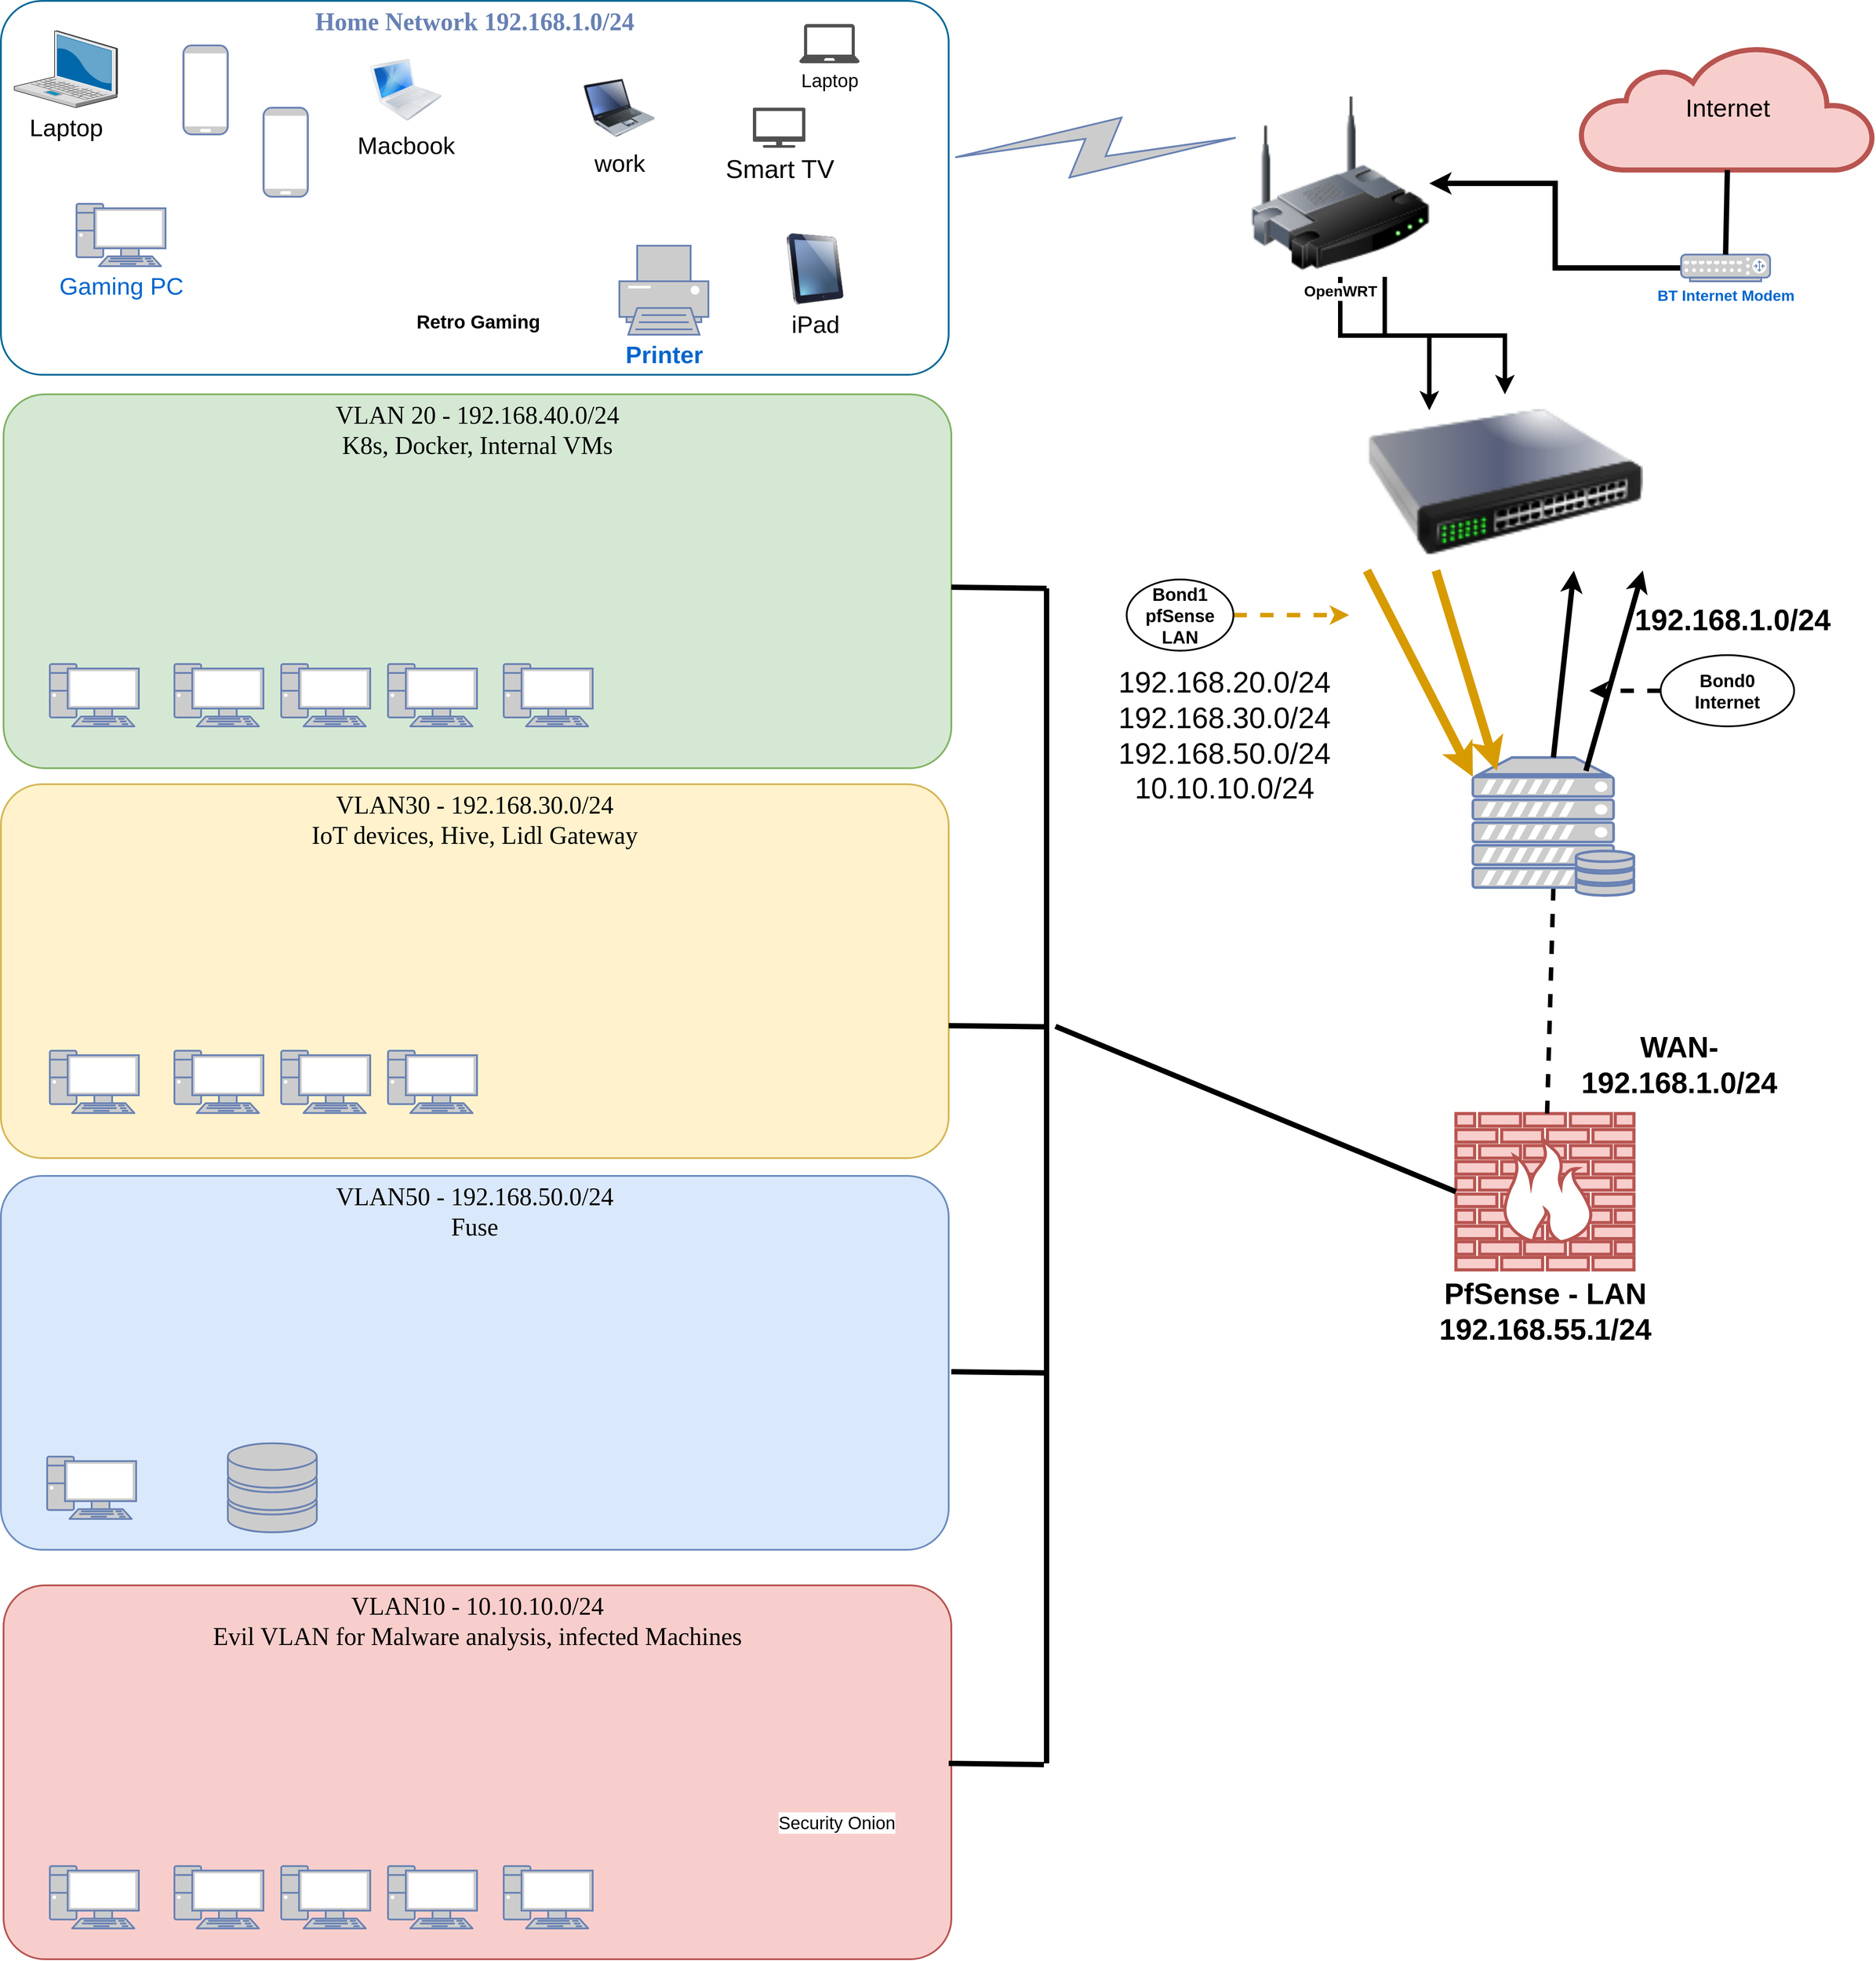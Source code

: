 <mxfile version="20.0.4" type="github">
  <diagram name="Page-1" id="bfe91b75-5d2c-26a0-9c1d-138518896778">
    <mxGraphModel dx="2426" dy="1358" grid="1" gridSize="10" guides="1" tooltips="1" connect="1" arrows="1" fold="1" page="1" pageScale="1" pageWidth="1100" pageHeight="850" background="none" math="0" shadow="0">
      <root>
        <mxCell id="0" />
        <mxCell id="1" parent="0" />
        <mxCell id="NYhFjM4AT_t--Yr5wofG-42" value="VLAN50 - 192.168.50.0/24&lt;br&gt;Fuse" style="rounded=1;whiteSpace=wrap;html=1;shadow=0;comic=0;strokeColor=#6c8ebf;strokeWidth=2;fillColor=#dae8fc;fontFamily=Verdana;fontSize=28;align=center;arcSize=11;verticalAlign=top;" parent="1" vertex="1">
          <mxGeometry x="75" y="1340" width="1065" height="420" as="geometry" />
        </mxCell>
        <mxCell id="7c3789c024ecab99-82" value="VLAN10 - 10.10.10.0/24&lt;br&gt;Evil VLAN for Malware analysis, infected Machines" style="rounded=1;whiteSpace=wrap;html=1;shadow=0;comic=0;strokeColor=#b85450;strokeWidth=2;fillColor=#f8cecc;fontFamily=Verdana;fontSize=28;align=center;arcSize=11;verticalAlign=top;" parent="1" vertex="1">
          <mxGeometry x="78" y="1800" width="1065" height="420" as="geometry" />
        </mxCell>
        <mxCell id="7c3789c024ecab99-81" value="VLAN30 - 192.168.30.0/24&lt;br&gt;IoT devices, Hive, Lidl Gateway" style="rounded=1;whiteSpace=wrap;html=1;shadow=0;comic=0;strokeColor=#d6b656;strokeWidth=2;fillColor=#fff2cc;fontFamily=Verdana;fontSize=28;align=center;arcSize=11;verticalAlign=top;" parent="1" vertex="1">
          <mxGeometry x="75" y="900" width="1065" height="420" as="geometry" />
        </mxCell>
        <mxCell id="7c3789c024ecab99-79" value="VLAN 20 - 192.168.40.0/24&lt;br&gt;K8s, Docker, Internal VMs" style="rounded=1;whiteSpace=wrap;html=1;shadow=0;comic=0;strokeColor=#82b366;strokeWidth=2;fillColor=#d5e8d4;fontFamily=Verdana;fontSize=28;align=center;arcSize=11;verticalAlign=top;" parent="1" vertex="1">
          <mxGeometry x="78" y="462" width="1065" height="420" as="geometry" />
        </mxCell>
        <mxCell id="7c3789c024ecab99-78" value="Home Network 192.168.1.0/24" style="rounded=1;whiteSpace=wrap;html=1;shadow=0;comic=0;strokeColor=#036897;strokeWidth=2;fillColor=none;fontFamily=Verdana;fontSize=28;fontColor=#6881B3;align=center;arcSize=11;verticalAlign=top;fontStyle=1" parent="1" vertex="1">
          <mxGeometry x="75" y="20" width="1065" height="420" as="geometry" />
        </mxCell>
        <mxCell id="7c3789c024ecab99-8" value="PfSense - LAN&lt;br&gt;192.168.55.1/24" style="verticalAlign=top;verticalLabelPosition=bottom;labelPosition=center;align=center;html=1;fillColor=#f8cecc;strokeColor=#b85450;gradientDirection=north;strokeWidth=2;shape=mxgraph.networks.firewall;rounded=0;shadow=0;comic=0;fontSize=33;fontStyle=1" parent="1" vertex="1">
          <mxGeometry x="1710" y="1270" width="200" height="175.59" as="geometry" />
        </mxCell>
        <mxCell id="7c3789c024ecab99-52" style="edgeStyle=none;html=1;labelBackgroundColor=none;endArrow=none;endFill=0;strokeWidth=5;fontFamily=Verdana;fontSize=15;fontColor=#036897;exitX=0.5;exitY=0.94;exitDx=0;exitDy=0;exitPerimeter=0;dashed=1;" parent="1" source="7c3789c024ecab99-58" target="7c3789c024ecab99-8" edge="1">
          <mxGeometry relative="1" as="geometry">
            <mxPoint x="1781.0" y="907" as="targetPoint" />
          </mxGeometry>
        </mxCell>
        <mxCell id="7c3789c024ecab99-6" value="Printer" style="fontColor=#0066CC;verticalAlign=top;verticalLabelPosition=bottom;labelPosition=center;align=center;html=1;fillColor=#CCCCCC;strokeColor=#6881B3;gradientColor=none;gradientDirection=north;strokeWidth=2;shape=mxgraph.networks.printer;rounded=0;shadow=0;comic=0;fontStyle=1;fontSize=27;" parent="1" vertex="1">
          <mxGeometry x="770.0" y="295" width="100" height="100" as="geometry" />
        </mxCell>
        <mxCell id="7c3789c024ecab99-12" value="" style="fontColor=#0066CC;verticalAlign=top;verticalLabelPosition=bottom;labelPosition=center;align=center;html=1;fillColor=#CCCCCC;strokeColor=#6881B3;gradientColor=none;gradientDirection=north;strokeWidth=2;shape=mxgraph.networks.mobile;rounded=0;shadow=0;comic=0;" parent="1" vertex="1">
          <mxGeometry x="280.0" y="70" width="50" height="100" as="geometry" />
        </mxCell>
        <mxCell id="7c3789c024ecab99-20" value="" style="fontColor=#0066CC;verticalAlign=top;verticalLabelPosition=bottom;labelPosition=center;align=center;html=1;fillColor=#CCCCCC;strokeColor=#6881B3;gradientColor=none;gradientDirection=north;strokeWidth=2;shape=mxgraph.networks.pc;rounded=0;shadow=0;comic=0;" parent="1" vertex="1">
          <mxGeometry x="130.0" y="765" width="100" height="70" as="geometry" />
        </mxCell>
        <mxCell id="7c3789c024ecab99-21" value="" style="fontColor=#0066CC;verticalAlign=top;verticalLabelPosition=bottom;labelPosition=center;align=center;html=1;fillColor=#CCCCCC;strokeColor=#6881B3;gradientColor=none;gradientDirection=north;strokeWidth=2;shape=mxgraph.networks.pc;rounded=0;shadow=0;comic=0;" parent="1" vertex="1">
          <mxGeometry x="270.0" y="765" width="100" height="70" as="geometry" />
        </mxCell>
        <mxCell id="7c3789c024ecab99-23" value="" style="fontColor=#0066CC;verticalAlign=top;verticalLabelPosition=bottom;labelPosition=center;align=center;html=1;fillColor=#CCCCCC;strokeColor=#6881B3;gradientColor=none;gradientDirection=north;strokeWidth=2;shape=mxgraph.networks.pc;rounded=0;shadow=0;comic=0;" parent="1" vertex="1">
          <mxGeometry x="390.0" y="765" width="100" height="70" as="geometry" />
        </mxCell>
        <mxCell id="7c3789c024ecab99-25" value="" style="fontColor=#0066CC;verticalAlign=top;verticalLabelPosition=bottom;labelPosition=center;align=center;html=1;fillColor=#CCCCCC;strokeColor=#6881B3;gradientColor=none;gradientDirection=north;strokeWidth=2;shape=mxgraph.networks.pc;rounded=0;shadow=0;comic=0;" parent="1" vertex="1">
          <mxGeometry x="510.0" y="765" width="100" height="70" as="geometry" />
        </mxCell>
        <mxCell id="7c3789c024ecab99-27" value="" style="fontColor=#0066CC;verticalAlign=top;verticalLabelPosition=bottom;labelPosition=center;align=center;html=1;fillColor=#CCCCCC;strokeColor=#6881B3;gradientColor=none;gradientDirection=north;strokeWidth=2;shape=mxgraph.networks.pc;rounded=0;shadow=0;comic=0;" parent="1" vertex="1">
          <mxGeometry x="640.0" y="765" width="100" height="70" as="geometry" />
        </mxCell>
        <mxCell id="7c3789c024ecab99-34" value="" style="fontColor=#0066CC;verticalAlign=top;verticalLabelPosition=bottom;labelPosition=center;align=center;html=1;fillColor=#CCCCCC;strokeColor=#6881B3;gradientColor=none;gradientDirection=north;strokeWidth=2;shape=mxgraph.networks.pc;rounded=0;shadow=0;comic=0;" parent="1" vertex="1">
          <mxGeometry x="130.0" y="1199.412" width="100" height="70" as="geometry" />
        </mxCell>
        <mxCell id="7c3789c024ecab99-35" value="" style="fontColor=#0066CC;verticalAlign=top;verticalLabelPosition=bottom;labelPosition=center;align=center;html=1;fillColor=#CCCCCC;strokeColor=#6881B3;gradientColor=none;gradientDirection=north;strokeWidth=2;shape=mxgraph.networks.pc;rounded=0;shadow=0;comic=0;" parent="1" vertex="1">
          <mxGeometry x="270.0" y="1199.412" width="100" height="70" as="geometry" />
        </mxCell>
        <mxCell id="7c3789c024ecab99-37" value="" style="fontColor=#0066CC;verticalAlign=top;verticalLabelPosition=bottom;labelPosition=center;align=center;html=1;fillColor=#CCCCCC;strokeColor=#6881B3;gradientColor=none;gradientDirection=north;strokeWidth=2;shape=mxgraph.networks.pc;rounded=0;shadow=0;comic=0;" parent="1" vertex="1">
          <mxGeometry x="390.0" y="1199.412" width="100" height="70" as="geometry" />
        </mxCell>
        <mxCell id="7c3789c024ecab99-39" value="" style="fontColor=#0066CC;verticalAlign=top;verticalLabelPosition=bottom;labelPosition=center;align=center;html=1;fillColor=#CCCCCC;strokeColor=#6881B3;gradientColor=none;gradientDirection=north;strokeWidth=2;shape=mxgraph.networks.pc;rounded=0;shadow=0;comic=0;" parent="1" vertex="1">
          <mxGeometry x="510.0" y="1199.412" width="100" height="70" as="geometry" />
        </mxCell>
        <mxCell id="7c3789c024ecab99-53" value="Internet" style="html=1;fillColor=#f8cecc;strokeColor=#b85450;gradientDirection=north;strokeWidth=2;shape=mxgraph.networks.cloud;rounded=0;shadow=0;comic=0;align=center;fontSize=28;" parent="1" vertex="1">
          <mxGeometry x="1850" y="70" width="330" height="140" as="geometry" />
        </mxCell>
        <mxCell id="NYhFjM4AT_t--Yr5wofG-4" style="edgeStyle=orthogonalEdgeStyle;rounded=0;orthogonalLoop=1;jettySize=auto;html=1;entryX=1;entryY=0.5;entryDx=0;entryDy=0;fontSize=29;strokeWidth=6;" parent="1" source="7c3789c024ecab99-54" edge="1" target="NYhFjM4AT_t--Yr5wofG-56">
          <mxGeometry relative="1" as="geometry">
            <mxPoint x="1568" y="319.9" as="targetPoint" />
          </mxGeometry>
        </mxCell>
        <mxCell id="7c3789c024ecab99-54" value="BT Internet Modem" style="fontColor=#0066CC;verticalAlign=top;verticalLabelPosition=bottom;labelPosition=center;align=center;html=1;fillColor=#CCCCCC;strokeColor=#6881B3;gradientColor=none;gradientDirection=north;strokeWidth=2;shape=mxgraph.networks.router;rounded=0;shadow=0;comic=0;fontSize=17;fontStyle=1" parent="1" vertex="1">
          <mxGeometry x="1963" y="305" width="100" height="30" as="geometry" />
        </mxCell>
        <mxCell id="7c3789c024ecab99-58" value="" style="fontColor=#0066CC;verticalAlign=top;verticalLabelPosition=bottom;labelPosition=center;align=center;html=1;fillColor=#CCCCCC;strokeColor=#6881B3;gradientColor=none;gradientDirection=north;strokeWidth=2;shape=mxgraph.networks.server_storage;rounded=0;shadow=0;comic=0;" parent="1" vertex="1">
          <mxGeometry x="1729" y="870" width="181" height="155" as="geometry" />
        </mxCell>
        <mxCell id="7c3789c024ecab99-57" value="" style="fontColor=#0066CC;verticalAlign=top;verticalLabelPosition=bottom;labelPosition=center;align=center;html=1;fillColor=#CCCCCC;strokeColor=#6881B3;gradientColor=none;gradientDirection=north;strokeWidth=2;shape=mxgraph.networks.storage;rounded=0;shadow=0;comic=0;" parent="1" vertex="1">
          <mxGeometry x="330" y="1640.41" width="100" height="100" as="geometry" />
        </mxCell>
        <mxCell id="7c3789c024ecab99-61" value="" style="fontColor=#0066CC;verticalAlign=top;verticalLabelPosition=bottom;labelPosition=center;align=center;html=1;fillColor=#CCCCCC;strokeColor=#6881B3;gradientColor=none;gradientDirection=north;strokeWidth=2;shape=mxgraph.networks.pc;rounded=0;shadow=0;comic=0;" parent="1" vertex="1">
          <mxGeometry x="130.0" y="2115.412" width="100" height="70" as="geometry" />
        </mxCell>
        <mxCell id="7c3789c024ecab99-62" value="" style="fontColor=#0066CC;verticalAlign=top;verticalLabelPosition=bottom;labelPosition=center;align=center;html=1;fillColor=#CCCCCC;strokeColor=#6881B3;gradientColor=none;gradientDirection=north;strokeWidth=2;shape=mxgraph.networks.pc;rounded=0;shadow=0;comic=0;" parent="1" vertex="1">
          <mxGeometry x="270.0" y="2115.412" width="100" height="70" as="geometry" />
        </mxCell>
        <mxCell id="7c3789c024ecab99-63" value="" style="fontColor=#0066CC;verticalAlign=top;verticalLabelPosition=bottom;labelPosition=center;align=center;html=1;fillColor=#CCCCCC;strokeColor=#6881B3;gradientColor=none;gradientDirection=north;strokeWidth=2;shape=mxgraph.networks.pc;rounded=0;shadow=0;comic=0;" parent="1" vertex="1">
          <mxGeometry x="390.0" y="2115.412" width="100" height="70" as="geometry" />
        </mxCell>
        <mxCell id="7c3789c024ecab99-64" value="" style="fontColor=#0066CC;verticalAlign=top;verticalLabelPosition=bottom;labelPosition=center;align=center;html=1;fillColor=#CCCCCC;strokeColor=#6881B3;gradientColor=none;gradientDirection=north;strokeWidth=2;shape=mxgraph.networks.pc;rounded=0;shadow=0;comic=0;" parent="1" vertex="1">
          <mxGeometry x="510.0" y="2115.412" width="100" height="70" as="geometry" />
        </mxCell>
        <mxCell id="7c3789c024ecab99-65" value="" style="fontColor=#0066CC;verticalAlign=top;verticalLabelPosition=bottom;labelPosition=center;align=center;html=1;fillColor=#CCCCCC;strokeColor=#6881B3;gradientColor=none;gradientDirection=north;strokeWidth=2;shape=mxgraph.networks.pc;rounded=0;shadow=0;comic=0;" parent="1" vertex="1">
          <mxGeometry x="640.0" y="2115.412" width="100" height="70" as="geometry" />
        </mxCell>
        <mxCell id="NYhFjM4AT_t--Yr5wofG-1" value="" style="endArrow=none;html=1;rounded=0;fontSize=29;entryX=0.5;entryY=0;entryDx=0;entryDy=0;entryPerimeter=0;exitX=0.5;exitY=1;exitDx=0;exitDy=0;exitPerimeter=0;strokeWidth=6;" parent="1" source="7c3789c024ecab99-53" target="7c3789c024ecab99-54" edge="1">
          <mxGeometry width="50" height="50" relative="1" as="geometry">
            <mxPoint x="1400" y="540" as="sourcePoint" />
            <mxPoint x="1890" y="470" as="targetPoint" />
          </mxGeometry>
        </mxCell>
        <mxCell id="NYhFjM4AT_t--Yr5wofG-6" value="" style="html=1;fillColor=#CCCCCC;strokeColor=#6881B3;gradientColor=none;gradientDirection=north;strokeWidth=2;shape=mxgraph.networks.comm_link_edge;html=1;labelBackgroundColor=none;endArrow=none;endFill=0;fontFamily=Verdana;fontSize=20;exitX=0;exitY=0.25;exitDx=0;exitDy=0;" parent="1" source="NYhFjM4AT_t--Yr5wofG-56" edge="1">
          <mxGeometry width="100" height="100" relative="1" as="geometry">
            <mxPoint x="1430" y="263" as="sourcePoint" />
            <mxPoint x="1130.0" y="197" as="targetPoint" />
          </mxGeometry>
        </mxCell>
        <mxCell id="NYhFjM4AT_t--Yr5wofG-7" value="" style="fontColor=#0066CC;verticalAlign=top;verticalLabelPosition=bottom;labelPosition=center;align=center;html=1;fillColor=#CCCCCC;strokeColor=#6881B3;gradientColor=none;gradientDirection=north;strokeWidth=2;shape=mxgraph.networks.mobile;rounded=0;shadow=0;comic=0;" parent="1" vertex="1">
          <mxGeometry x="370.0" y="140" width="50" height="100" as="geometry" />
        </mxCell>
        <mxCell id="NYhFjM4AT_t--Yr5wofG-8" value="Smart TV" style="sketch=0;pointerEvents=1;shadow=0;dashed=0;html=1;strokeColor=none;fillColor=#505050;labelPosition=center;verticalLabelPosition=bottom;verticalAlign=top;outlineConnect=0;align=center;shape=mxgraph.office.devices.tv;fontSize=29;" parent="1" vertex="1">
          <mxGeometry x="920" y="140" width="59" height="45" as="geometry" />
        </mxCell>
        <mxCell id="NYhFjM4AT_t--Yr5wofG-9" value="" style="shape=image;html=1;verticalAlign=top;verticalLabelPosition=bottom;labelBackgroundColor=#ffffff;imageAspect=0;aspect=fixed;image=https://cdn4.iconfinder.com/data/icons/miu-black-social-2/60/playstation-128.png;fontSize=29;" parent="1" vertex="1">
          <mxGeometry x="350" y="281" width="128" height="128" as="geometry" />
        </mxCell>
        <mxCell id="NYhFjM4AT_t--Yr5wofG-11" value="iPad" style="image;html=1;image=img/lib/clip_art/computers/iPad_128x128.png;fontSize=27;" parent="1" vertex="1">
          <mxGeometry x="950" y="281" width="80" height="80" as="geometry" />
        </mxCell>
        <mxCell id="NYhFjM4AT_t--Yr5wofG-12" value="Retro Gaming" style="shape=image;html=1;verticalAlign=top;verticalLabelPosition=bottom;labelBackgroundColor=#ffffff;imageAspect=0;aspect=fixed;image=https://cdn0.iconfinder.com/data/icons/game-asset-1/24/gamepad-128.png;fontSize=21;fontStyle=1" parent="1" vertex="1">
          <mxGeometry x="546.5" y="233" width="128" height="128" as="geometry" />
        </mxCell>
        <mxCell id="NYhFjM4AT_t--Yr5wofG-13" value="Gaming PC" style="fontColor=#0066CC;verticalAlign=top;verticalLabelPosition=bottom;labelPosition=center;align=center;html=1;outlineConnect=0;fillColor=#CCCCCC;strokeColor=#6881B3;gradientColor=none;gradientDirection=north;strokeWidth=2;shape=mxgraph.networks.pc;fontSize=27;" parent="1" vertex="1">
          <mxGeometry x="160" y="248" width="100" height="70" as="geometry" />
        </mxCell>
        <mxCell id="NYhFjM4AT_t--Yr5wofG-14" value="work" style="image;html=1;image=img/lib/clip_art/computers/Laptop_128x128.png;fontSize=27;" parent="1" vertex="1">
          <mxGeometry x="730" y="100" width="80" height="80" as="geometry" />
        </mxCell>
        <mxCell id="NYhFjM4AT_t--Yr5wofG-15" value="Macbook" style="image;html=1;image=img/lib/clip_art/computers/MacBook_128x128.png;fontSize=27;" parent="1" vertex="1">
          <mxGeometry x="490" y="80" width="80" height="80" as="geometry" />
        </mxCell>
        <mxCell id="NYhFjM4AT_t--Yr5wofG-16" value="Laptop" style="verticalLabelPosition=bottom;sketch=0;aspect=fixed;html=1;verticalAlign=top;strokeColor=none;align=center;outlineConnect=0;shape=mxgraph.citrix.laptop_2;fontSize=27;" parent="1" vertex="1">
          <mxGeometry x="90" y="53.5" width="116" height="86.5" as="geometry" />
        </mxCell>
        <mxCell id="NYhFjM4AT_t--Yr5wofG-17" value="Laptop" style="sketch=0;pointerEvents=1;shadow=0;dashed=0;html=1;strokeColor=none;fillColor=#505050;labelPosition=center;verticalLabelPosition=bottom;verticalAlign=top;outlineConnect=0;align=center;shape=mxgraph.office.devices.laptop;fontSize=21;" parent="1" vertex="1">
          <mxGeometry x="972" y="46" width="68" height="44" as="geometry" />
        </mxCell>
        <mxCell id="NYhFjM4AT_t--Yr5wofG-29" value="" style="endArrow=classic;html=1;rounded=0;fontSize=26;strokeWidth=6;entryX=1;entryY=1;entryDx=0;entryDy=0;exitX=0.702;exitY=0.097;exitDx=0;exitDy=0;exitPerimeter=0;" parent="1" source="7c3789c024ecab99-58" target="NYhFjM4AT_t--Yr5wofG-57" edge="1">
          <mxGeometry width="50" height="50" relative="1" as="geometry">
            <mxPoint x="990" y="720" as="sourcePoint" />
            <mxPoint x="1593.2" y="598.2" as="targetPoint" />
          </mxGeometry>
        </mxCell>
        <mxCell id="NYhFjM4AT_t--Yr5wofG-30" value="" style="endArrow=classic;html=1;rounded=0;fontSize=26;strokeWidth=6;entryX=0.75;entryY=1;entryDx=0;entryDy=0;exitX=0.5;exitY=0;exitDx=0;exitDy=0;exitPerimeter=0;" parent="1" source="7c3789c024ecab99-58" target="NYhFjM4AT_t--Yr5wofG-57" edge="1">
          <mxGeometry width="50" height="50" relative="1" as="geometry">
            <mxPoint x="990" y="720" as="sourcePoint" />
            <mxPoint x="1565" y="600" as="targetPoint" />
          </mxGeometry>
        </mxCell>
        <mxCell id="NYhFjM4AT_t--Yr5wofG-31" value="" style="endArrow=classic;html=1;rounded=0;fontSize=26;strokeWidth=10;entryX=0.149;entryY=0.097;entryDx=0;entryDy=0;entryPerimeter=0;exitX=0.25;exitY=1;exitDx=0;exitDy=0;fontColor=#67AB9F;fillColor=#ffe6cc;strokeColor=#d79b00;" parent="1" source="NYhFjM4AT_t--Yr5wofG-57" target="7c3789c024ecab99-58" edge="1">
          <mxGeometry width="50" height="50" relative="1" as="geometry">
            <mxPoint x="1505" y="600" as="sourcePoint" />
            <mxPoint x="1030" y="620" as="targetPoint" />
          </mxGeometry>
        </mxCell>
        <mxCell id="NYhFjM4AT_t--Yr5wofG-32" value="" style="endArrow=classic;html=1;rounded=0;fontSize=26;strokeWidth=10;entryX=0;entryY=0.14;entryDx=0;entryDy=0;entryPerimeter=0;exitX=0;exitY=1;exitDx=0;exitDy=0;fillColor=#ffe6cc;strokeColor=#d79b00;" parent="1" source="NYhFjM4AT_t--Yr5wofG-57" target="7c3789c024ecab99-58" edge="1">
          <mxGeometry width="50" height="50" relative="1" as="geometry">
            <mxPoint x="1476.8" y="598.2" as="sourcePoint" />
            <mxPoint x="1030" y="620" as="targetPoint" />
          </mxGeometry>
        </mxCell>
        <mxCell id="NYhFjM4AT_t--Yr5wofG-66" style="edgeStyle=orthogonalEdgeStyle;rounded=0;orthogonalLoop=1;jettySize=auto;html=1;dashed=1;fontSize=33;strokeWidth=5;" parent="1" source="NYhFjM4AT_t--Yr5wofG-33" edge="1">
          <mxGeometry relative="1" as="geometry">
            <mxPoint x="1860" y="795" as="targetPoint" />
          </mxGeometry>
        </mxCell>
        <mxCell id="NYhFjM4AT_t--Yr5wofG-33" value="Bond0&lt;br&gt;Internet" style="ellipse;whiteSpace=wrap;html=1;fontSize=20;fillColor=none;strokeWidth=2;fontStyle=1" parent="1" vertex="1">
          <mxGeometry x="1940" y="755" width="150" height="80" as="geometry" />
        </mxCell>
        <mxCell id="NYhFjM4AT_t--Yr5wofG-69" style="edgeStyle=orthogonalEdgeStyle;rounded=0;orthogonalLoop=1;jettySize=auto;html=1;dashed=1;fontSize=33;strokeWidth=5;fillColor=#ffe6cc;strokeColor=#d79b00;" parent="1" source="NYhFjM4AT_t--Yr5wofG-34" edge="1">
          <mxGeometry relative="1" as="geometry">
            <mxPoint x="1590" y="710" as="targetPoint" />
          </mxGeometry>
        </mxCell>
        <mxCell id="NYhFjM4AT_t--Yr5wofG-34" value="Bond1&lt;br&gt;pfSense LAN" style="ellipse;whiteSpace=wrap;html=1;fontSize=20;strokeWidth=2;fillColor=none;fontStyle=1" parent="1" vertex="1">
          <mxGeometry x="1340" y="670" width="120" height="80" as="geometry" />
        </mxCell>
        <mxCell id="NYhFjM4AT_t--Yr5wofG-43" value="" style="fontColor=#0066CC;verticalAlign=top;verticalLabelPosition=bottom;labelPosition=center;align=center;html=1;fillColor=#CCCCCC;strokeColor=#6881B3;gradientColor=none;gradientDirection=north;strokeWidth=2;shape=mxgraph.networks.pc;rounded=0;shadow=0;comic=0;" parent="1" vertex="1">
          <mxGeometry x="127.0" y="1655.412" width="100" height="70" as="geometry" />
        </mxCell>
        <mxCell id="NYhFjM4AT_t--Yr5wofG-48" value="" style="endArrow=none;html=1;rounded=0;fontSize=20;strokeWidth=6;entryX=0;entryY=0.5;entryDx=0;entryDy=0;entryPerimeter=0;" parent="1" target="7c3789c024ecab99-8" edge="1">
          <mxGeometry width="50" height="50" relative="1" as="geometry">
            <mxPoint x="1260" y="1172" as="sourcePoint" />
            <mxPoint x="850" y="910" as="targetPoint" />
          </mxGeometry>
        </mxCell>
        <mxCell id="NYhFjM4AT_t--Yr5wofG-49" value="" style="endArrow=none;html=1;rounded=0;fontSize=20;strokeWidth=6;" parent="1" edge="1">
          <mxGeometry width="50" height="50" relative="1" as="geometry">
            <mxPoint x="1250" y="2000" as="sourcePoint" />
            <mxPoint x="1250" y="680" as="targetPoint" />
          </mxGeometry>
        </mxCell>
        <mxCell id="NYhFjM4AT_t--Yr5wofG-51" value="" style="endArrow=none;html=1;rounded=0;fontSize=20;strokeWidth=6;" parent="1" source="7c3789c024ecab99-79" edge="1">
          <mxGeometry width="50" height="50" relative="1" as="geometry">
            <mxPoint x="800" y="860" as="sourcePoint" />
            <mxPoint x="1250" y="680" as="targetPoint" />
          </mxGeometry>
        </mxCell>
        <mxCell id="NYhFjM4AT_t--Yr5wofG-52" value="" style="endArrow=none;html=1;rounded=0;fontSize=20;strokeWidth=6;" parent="1" edge="1">
          <mxGeometry width="50" height="50" relative="1" as="geometry">
            <mxPoint x="1140" y="1171.201" as="sourcePoint" />
            <mxPoint x="1247" y="1172.54" as="targetPoint" />
          </mxGeometry>
        </mxCell>
        <mxCell id="NYhFjM4AT_t--Yr5wofG-53" value="" style="endArrow=none;html=1;rounded=0;fontSize=20;strokeWidth=6;" parent="1" edge="1">
          <mxGeometry width="50" height="50" relative="1" as="geometry">
            <mxPoint x="1143" y="1560.001" as="sourcePoint" />
            <mxPoint x="1250" y="1561.34" as="targetPoint" />
          </mxGeometry>
        </mxCell>
        <mxCell id="NYhFjM4AT_t--Yr5wofG-54" value="" style="endArrow=none;html=1;rounded=0;fontSize=20;strokeWidth=6;" parent="1" edge="1">
          <mxGeometry width="50" height="50" relative="1" as="geometry">
            <mxPoint x="1140" y="2000.001" as="sourcePoint" />
            <mxPoint x="1247" y="2001.34" as="targetPoint" />
          </mxGeometry>
        </mxCell>
        <mxCell id="NYhFjM4AT_t--Yr5wofG-55" value="Security Onion" style="shape=image;html=1;verticalAlign=top;verticalLabelPosition=bottom;labelBackgroundColor=#ffffff;imageAspect=0;aspect=fixed;image=https://cdn4.iconfinder.com/data/icons/fruits-and-veggies-2/270/fruits-and-veggies-icons_onion-128.png;fontSize=20;strokeWidth=2;fillColor=none;" parent="1" vertex="1">
          <mxGeometry x="950" y="1920" width="128" height="128" as="geometry" />
        </mxCell>
        <mxCell id="c4OLY-X5bbmTI7L81C6x-1" style="edgeStyle=orthogonalEdgeStyle;rounded=0;orthogonalLoop=1;jettySize=auto;html=1;entryX=0.226;entryY=0.091;entryDx=0;entryDy=0;entryPerimeter=0;strokeWidth=5;" edge="1" parent="1" source="NYhFjM4AT_t--Yr5wofG-56" target="NYhFjM4AT_t--Yr5wofG-57">
          <mxGeometry relative="1" as="geometry" />
        </mxCell>
        <mxCell id="c4OLY-X5bbmTI7L81C6x-2" style="edgeStyle=orthogonalEdgeStyle;rounded=0;orthogonalLoop=1;jettySize=auto;html=1;exitX=0.75;exitY=1;exitDx=0;exitDy=0;entryX=0.5;entryY=0;entryDx=0;entryDy=0;strokeWidth=5;" edge="1" parent="1" source="NYhFjM4AT_t--Yr5wofG-56" target="NYhFjM4AT_t--Yr5wofG-57">
          <mxGeometry relative="1" as="geometry" />
        </mxCell>
        <mxCell id="NYhFjM4AT_t--Yr5wofG-56" value="OpenWRT" style="image;html=1;image=img/lib/clip_art/networking/Wireless_Router_128x128.png;fontSize=17;fontStyle=1" parent="1" vertex="1">
          <mxGeometry x="1480" y="120" width="200" height="210" as="geometry" />
        </mxCell>
        <mxCell id="NYhFjM4AT_t--Yr5wofG-57" value="" style="image;html=1;image=img/lib/clip_art/networking/Switch_128x128.png" parent="1" vertex="1">
          <mxGeometry x="1610" y="462" width="310" height="198" as="geometry" />
        </mxCell>
        <mxCell id="NYhFjM4AT_t--Yr5wofG-59" value="WAN-192.168.1.0/24" style="text;html=1;strokeColor=none;fillColor=none;align=center;verticalAlign=middle;whiteSpace=wrap;rounded=0;fontSize=33;fontStyle=1" parent="1" vertex="1">
          <mxGeometry x="1931" y="1200" width="60" height="30" as="geometry" />
        </mxCell>
        <mxCell id="NYhFjM4AT_t--Yr5wofG-60" value="192.168.1.0/24" style="text;html=1;strokeColor=none;fillColor=none;align=center;verticalAlign=middle;whiteSpace=wrap;rounded=0;fontSize=33;fontStyle=1" parent="1" vertex="1">
          <mxGeometry x="1991" y="700" width="60" height="30" as="geometry" />
        </mxCell>
        <mxCell id="NYhFjM4AT_t--Yr5wofG-61" value="192.168.20.0/24&lt;br&gt;192.168.30.0/24&lt;br&gt;192.168.50.0/24&lt;br&gt;10.10.10.0/24" style="text;html=1;strokeColor=none;fillColor=none;align=center;verticalAlign=middle;whiteSpace=wrap;rounded=0;fontSize=33;" parent="1" vertex="1">
          <mxGeometry x="1420" y="830" width="60" height="30" as="geometry" />
        </mxCell>
      </root>
    </mxGraphModel>
  </diagram>
</mxfile>
